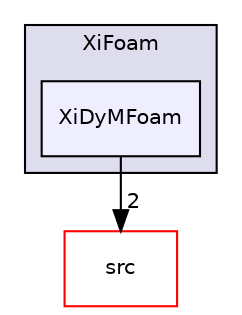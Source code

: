 digraph "applications/solvers/combustion/XiFoam/XiDyMFoam" {
  bgcolor=transparent;
  compound=true
  node [ fontsize="10", fontname="Helvetica"];
  edge [ labelfontsize="10", labelfontname="Helvetica"];
  subgraph clusterdir_7b7ff6f9c8b758fe57960f4103fac593 {
    graph [ bgcolor="#ddddee", pencolor="black", label="XiFoam" fontname="Helvetica", fontsize="10", URL="dir_7b7ff6f9c8b758fe57960f4103fac593.html"]
  dir_de5b085b7ea647f7a6d14ecb41dc08f4 [shape=box, label="XiDyMFoam", style="filled", fillcolor="#eeeeff", pencolor="black", URL="dir_de5b085b7ea647f7a6d14ecb41dc08f4.html"];
  }
  dir_68267d1309a1af8e8297ef4c3efbcdba [shape=box label="src" color="red" URL="dir_68267d1309a1af8e8297ef4c3efbcdba.html"];
  dir_de5b085b7ea647f7a6d14ecb41dc08f4->dir_68267d1309a1af8e8297ef4c3efbcdba [headlabel="2", labeldistance=1.5 headhref="dir_000012_000499.html"];
}
